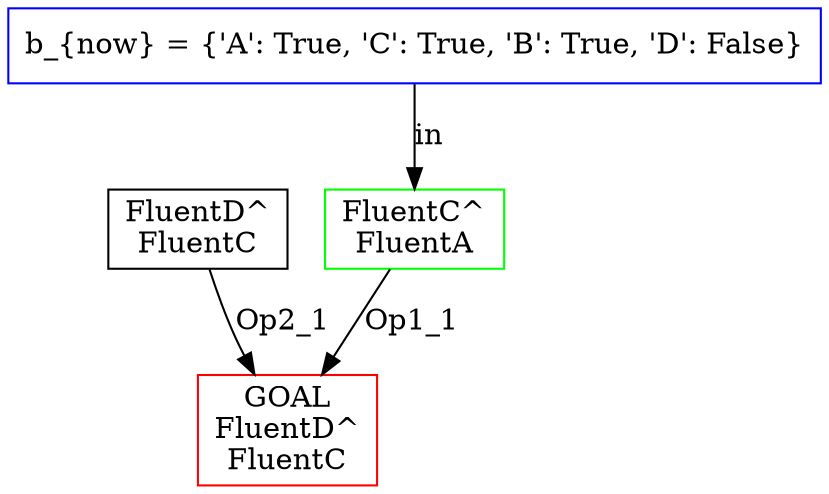 digraph planningTree {
	r0 [label="GOAL\nFluentD^\nFluentC", shape=box, color=red];
	r1 [label="FluentD^\nFluentC", shape=box];
	r1 -> r0 [label="Op2_1"];
	r2 [label="FluentC^\nFluentA", shape=box];
	r2 -> r0 [label="Op1_1"];
	r2[color = green];
	bnow [shape=box, color=blue, label="b_{now} = {'A': True, 'C': True, 'B': True, 'D': False}"];
	bnow -> r2 [label="in"];
}